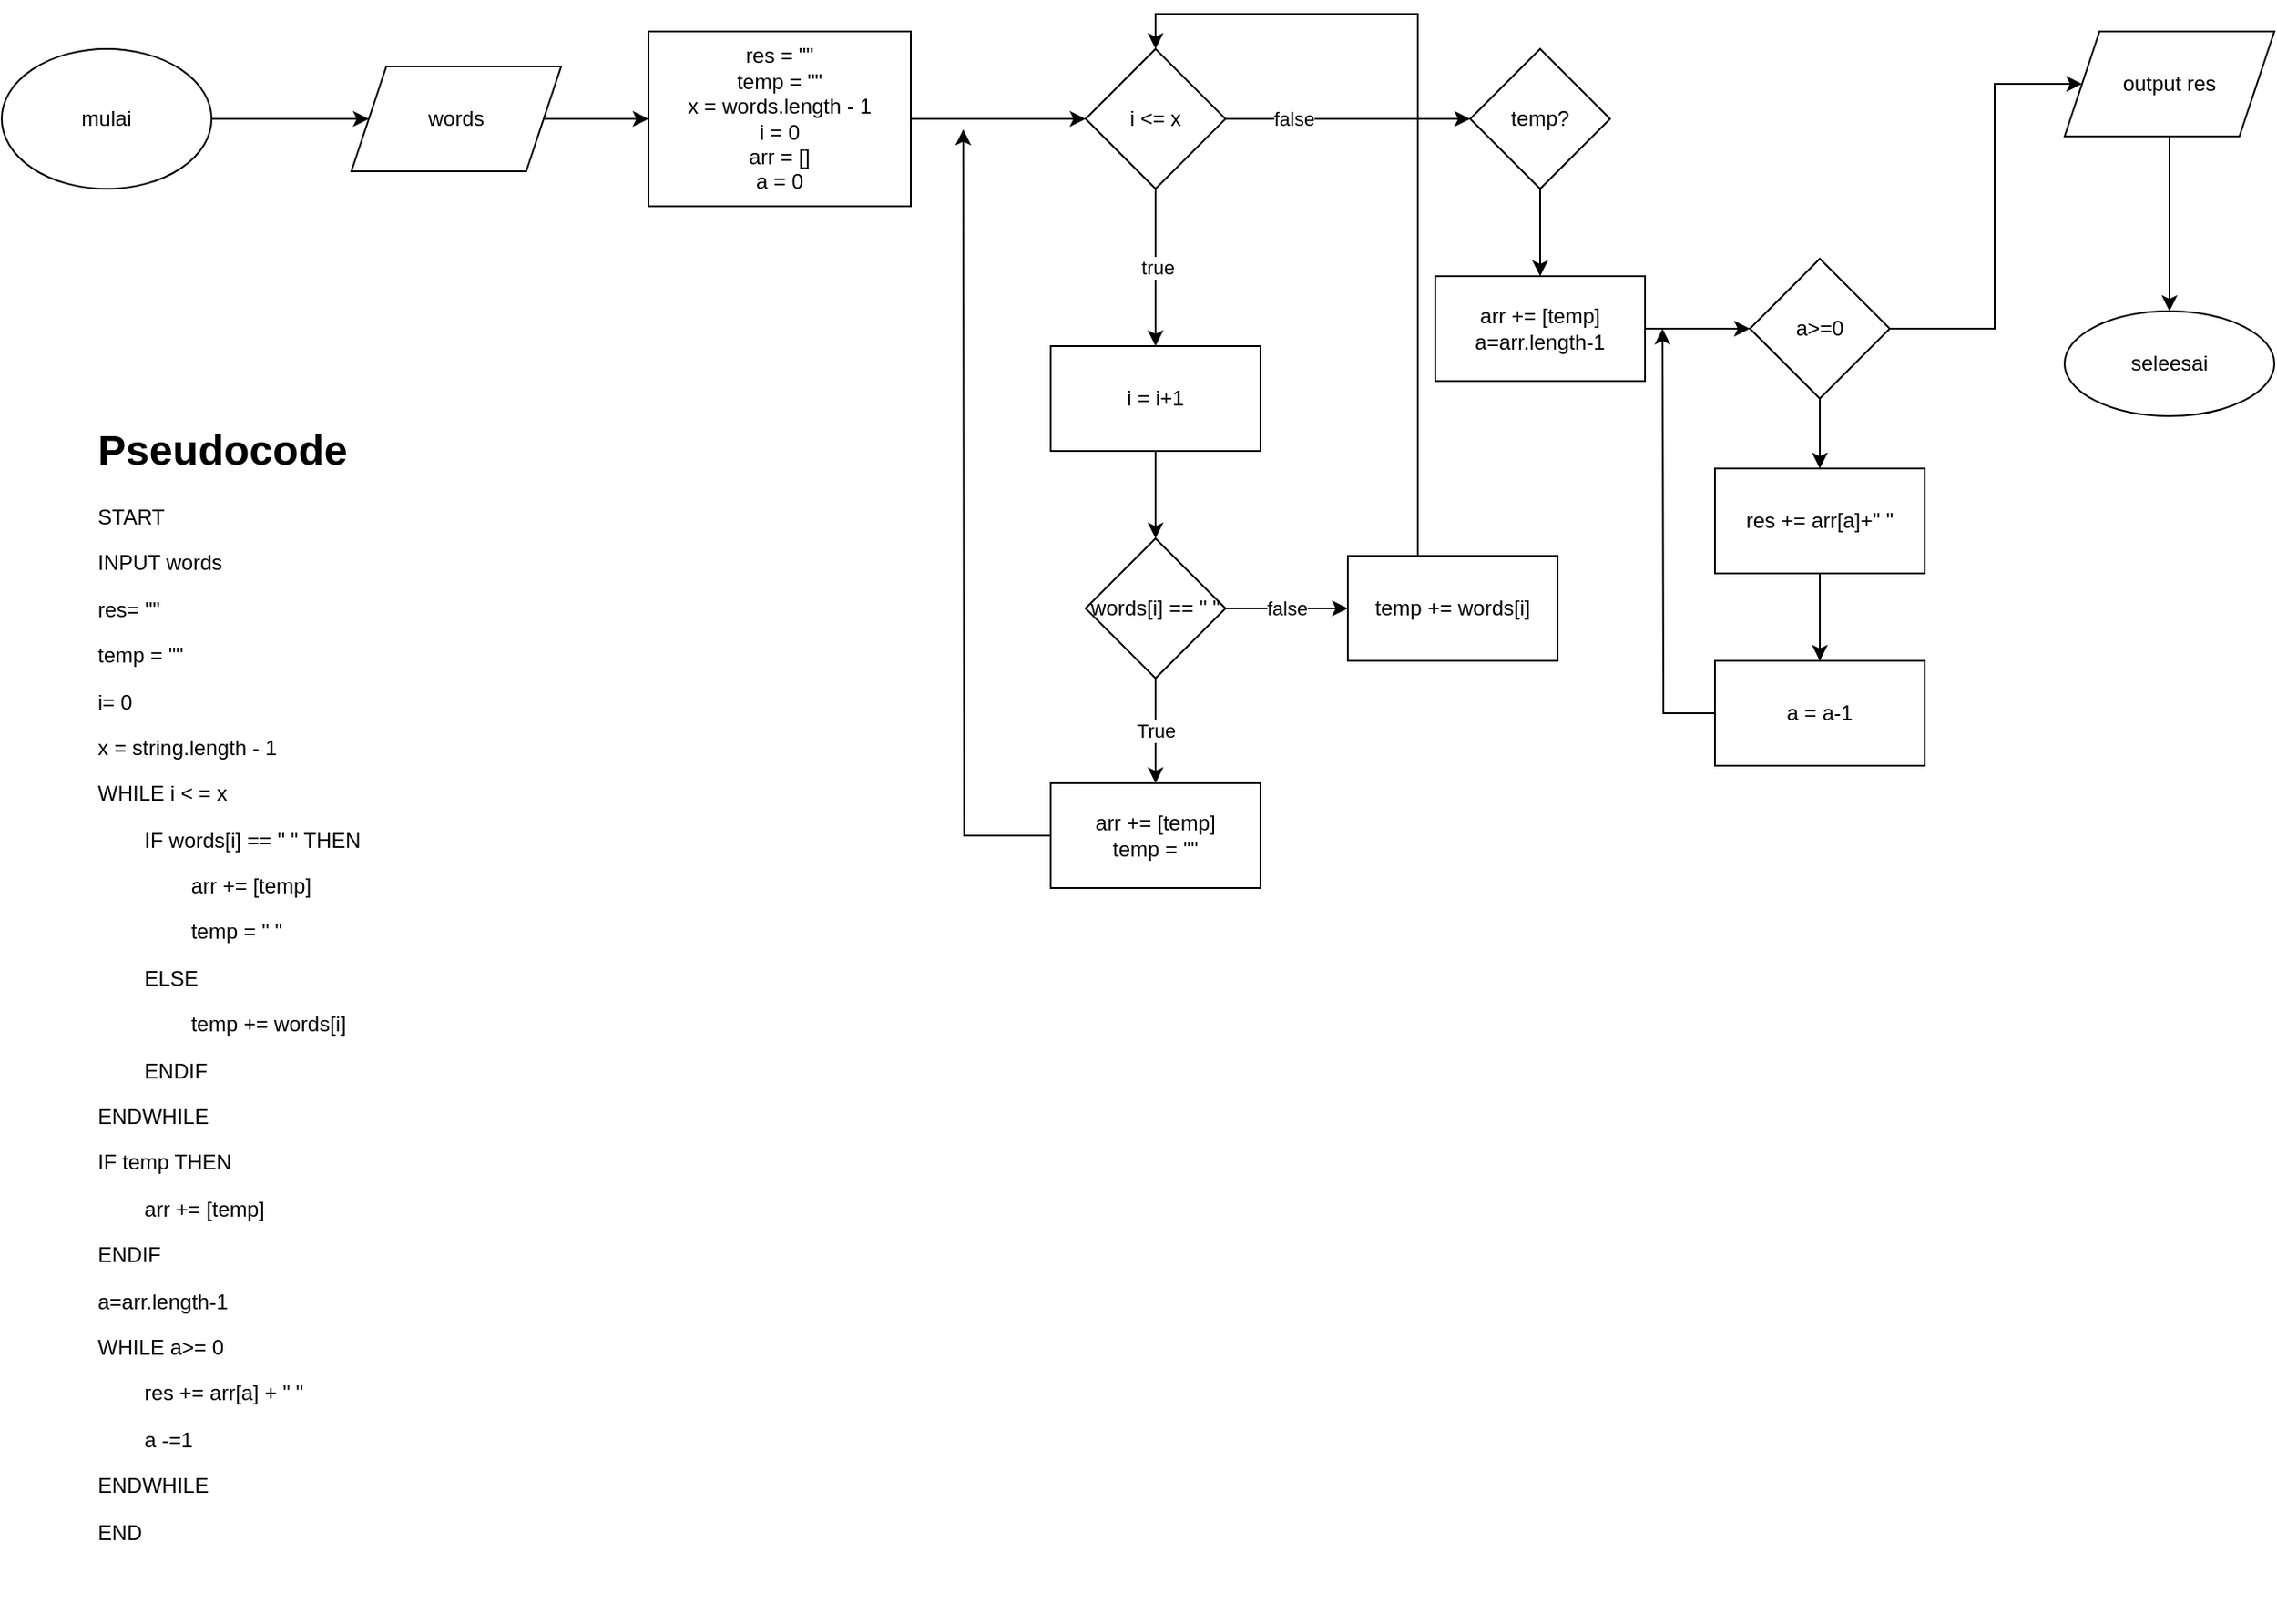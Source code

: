 <mxfile version="20.0.2" type="device"><diagram id="omonbIpvooynoCGg2yFJ" name="Page-1"><mxGraphModel dx="526" dy="273" grid="1" gridSize="10" guides="1" tooltips="1" connect="1" arrows="1" fold="1" page="1" pageScale="1" pageWidth="850" pageHeight="1100" math="0" shadow="0"><root><mxCell id="0"/><mxCell id="1" parent="0"/><mxCell id="0MltWY7FHA61aqlQrKVA-3" value="" style="edgeStyle=orthogonalEdgeStyle;rounded=0;orthogonalLoop=1;jettySize=auto;html=1;" parent="1" source="0MltWY7FHA61aqlQrKVA-1" target="0MltWY7FHA61aqlQrKVA-2" edge="1"><mxGeometry relative="1" as="geometry"/></mxCell><mxCell id="0MltWY7FHA61aqlQrKVA-1" value="mulai" style="ellipse;whiteSpace=wrap;html=1;" parent="1" vertex="1"><mxGeometry x="60" y="120" width="120" height="80" as="geometry"/></mxCell><mxCell id="0MltWY7FHA61aqlQrKVA-5" value="" style="edgeStyle=orthogonalEdgeStyle;rounded=0;orthogonalLoop=1;jettySize=auto;html=1;" parent="1" source="0MltWY7FHA61aqlQrKVA-2" target="0MltWY7FHA61aqlQrKVA-4" edge="1"><mxGeometry relative="1" as="geometry"/></mxCell><mxCell id="0MltWY7FHA61aqlQrKVA-2" value="words" style="shape=parallelogram;perimeter=parallelogramPerimeter;whiteSpace=wrap;html=1;fixedSize=1;" parent="1" vertex="1"><mxGeometry x="260" y="130" width="120" height="60" as="geometry"/></mxCell><mxCell id="0MltWY7FHA61aqlQrKVA-7" value="" style="edgeStyle=orthogonalEdgeStyle;rounded=0;orthogonalLoop=1;jettySize=auto;html=1;" parent="1" source="0MltWY7FHA61aqlQrKVA-4" target="0MltWY7FHA61aqlQrKVA-6" edge="1"><mxGeometry relative="1" as="geometry"/></mxCell><mxCell id="0MltWY7FHA61aqlQrKVA-4" value="res = &quot;&quot;&lt;br&gt;temp = &quot;&quot;&lt;br&gt;x = words.length - 1&lt;br&gt;i = 0&lt;br&gt;arr = []&lt;br&gt;a = 0" style="whiteSpace=wrap;html=1;" parent="1" vertex="1"><mxGeometry x="430" y="110" width="150" height="100" as="geometry"/></mxCell><mxCell id="0MltWY7FHA61aqlQrKVA-21" value="false" style="edgeStyle=orthogonalEdgeStyle;rounded=0;orthogonalLoop=1;jettySize=auto;html=1;entryX=0;entryY=0.5;entryDx=0;entryDy=0;" parent="1" source="0MltWY7FHA61aqlQrKVA-6" target="ybF9WXjZXTl5s7YXySEg-6" edge="1"><mxGeometry x="-0.44" relative="1" as="geometry"><mxPoint as="offset"/></mxGeometry></mxCell><mxCell id="ybF9WXjZXTl5s7YXySEg-2" value="true" style="edgeStyle=orthogonalEdgeStyle;rounded=0;orthogonalLoop=1;jettySize=auto;html=1;" edge="1" parent="1" source="0MltWY7FHA61aqlQrKVA-6"><mxGeometry relative="1" as="geometry"><mxPoint x="720" y="290" as="targetPoint"/></mxGeometry></mxCell><mxCell id="0MltWY7FHA61aqlQrKVA-6" value="i &amp;lt;= x" style="rhombus;whiteSpace=wrap;html=1;" parent="1" vertex="1"><mxGeometry x="680" y="120" width="80" height="80" as="geometry"/></mxCell><mxCell id="0MltWY7FHA61aqlQrKVA-13" value="" style="edgeStyle=orthogonalEdgeStyle;rounded=0;orthogonalLoop=1;jettySize=auto;html=1;" parent="1" source="0MltWY7FHA61aqlQrKVA-10" target="0MltWY7FHA61aqlQrKVA-12" edge="1"><mxGeometry relative="1" as="geometry"/></mxCell><mxCell id="0MltWY7FHA61aqlQrKVA-10" value="i = i+1" style="whiteSpace=wrap;html=1;" parent="1" vertex="1"><mxGeometry x="660" y="290" width="120" height="60" as="geometry"/></mxCell><mxCell id="0MltWY7FHA61aqlQrKVA-15" value="True" style="edgeStyle=orthogonalEdgeStyle;rounded=0;orthogonalLoop=1;jettySize=auto;html=1;" parent="1" source="0MltWY7FHA61aqlQrKVA-12" target="0MltWY7FHA61aqlQrKVA-14" edge="1"><mxGeometry relative="1" as="geometry"/></mxCell><mxCell id="0MltWY7FHA61aqlQrKVA-18" value="false" style="edgeStyle=orthogonalEdgeStyle;rounded=0;orthogonalLoop=1;jettySize=auto;html=1;" parent="1" source="0MltWY7FHA61aqlQrKVA-12" target="0MltWY7FHA61aqlQrKVA-17" edge="1"><mxGeometry relative="1" as="geometry"/></mxCell><mxCell id="0MltWY7FHA61aqlQrKVA-12" value="words[i] == &quot; &quot;" style="rhombus;whiteSpace=wrap;html=1;" parent="1" vertex="1"><mxGeometry x="680" y="400" width="80" height="80" as="geometry"/></mxCell><mxCell id="0MltWY7FHA61aqlQrKVA-16" style="edgeStyle=orthogonalEdgeStyle;rounded=0;orthogonalLoop=1;jettySize=auto;html=1;" parent="1" source="0MltWY7FHA61aqlQrKVA-14" edge="1"><mxGeometry relative="1" as="geometry"><mxPoint x="610" y="166" as="targetPoint"/></mxGeometry></mxCell><mxCell id="0MltWY7FHA61aqlQrKVA-14" value="arr += [temp]&lt;br&gt;temp = &quot;&quot;" style="whiteSpace=wrap;html=1;" parent="1" vertex="1"><mxGeometry x="660" y="540" width="120" height="60" as="geometry"/></mxCell><mxCell id="0MltWY7FHA61aqlQrKVA-19" style="edgeStyle=orthogonalEdgeStyle;rounded=0;orthogonalLoop=1;jettySize=auto;html=1;entryX=0.5;entryY=0;entryDx=0;entryDy=0;" parent="1" source="0MltWY7FHA61aqlQrKVA-17" target="0MltWY7FHA61aqlQrKVA-6" edge="1"><mxGeometry relative="1" as="geometry"><Array as="points"><mxPoint x="870" y="100"/><mxPoint x="720" y="100"/></Array></mxGeometry></mxCell><mxCell id="0MltWY7FHA61aqlQrKVA-17" value="temp += words[i]" style="whiteSpace=wrap;html=1;" parent="1" vertex="1"><mxGeometry x="830" y="410" width="120" height="60" as="geometry"/></mxCell><mxCell id="0MltWY7FHA61aqlQrKVA-23" value="" style="edgeStyle=orthogonalEdgeStyle;rounded=0;orthogonalLoop=1;jettySize=auto;html=1;" parent="1" source="0MltWY7FHA61aqlQrKVA-20" target="0MltWY7FHA61aqlQrKVA-22" edge="1"><mxGeometry relative="1" as="geometry"/></mxCell><mxCell id="0MltWY7FHA61aqlQrKVA-20" value="output res" style="shape=parallelogram;perimeter=parallelogramPerimeter;whiteSpace=wrap;html=1;fixedSize=1;" parent="1" vertex="1"><mxGeometry x="1240" y="110" width="120" height="60" as="geometry"/></mxCell><mxCell id="0MltWY7FHA61aqlQrKVA-22" value="seleesai" style="ellipse;whiteSpace=wrap;html=1;" parent="1" vertex="1"><mxGeometry x="1240" y="270" width="120" height="60" as="geometry"/></mxCell><mxCell id="0MltWY7FHA61aqlQrKVA-24" value="&lt;h1&gt;Pseudocode&lt;/h1&gt;&lt;p&gt;START&lt;/p&gt;&lt;p&gt;INPUT words&lt;/p&gt;&lt;p&gt;res= &quot;&quot;&lt;/p&gt;&lt;p&gt;temp = &quot;&quot;&lt;/p&gt;&lt;p&gt;i= 0&lt;/p&gt;&lt;p&gt;x = string.length - 1&lt;/p&gt;&lt;p&gt;WHILE i &amp;lt; = x&lt;/p&gt;&lt;p&gt;&lt;span style=&quot;background-color: initial; white-space: pre;&quot;&gt;&#9;&lt;/span&gt;&lt;span style=&quot;background-color: initial;&quot;&gt;IF words[i] == &quot; &quot; THEN&lt;/span&gt;&lt;br&gt;&lt;/p&gt;&lt;p&gt;&lt;span style=&quot;white-space: pre;&quot;&gt;&#9;&lt;/span&gt;&lt;span style=&quot;white-space: pre;&quot;&gt;&#9;&lt;/span&gt;arr += [temp]&lt;br&gt;&lt;/p&gt;&lt;p&gt;&lt;span style=&quot;white-space: pre;&quot;&gt;&#9;&lt;/span&gt;&lt;span style=&quot;white-space: pre;&quot;&gt;&#9;&lt;/span&gt;temp = &quot; &quot;&lt;br&gt;&lt;/p&gt;&lt;p&gt;&lt;span style=&quot;white-space: pre;&quot;&gt;&#9;&lt;/span&gt;ELSE&amp;nbsp;&lt;br&gt;&lt;/p&gt;&lt;p&gt;&lt;span style=&quot;white-space: pre;&quot;&gt;&#9;&lt;/span&gt;&lt;span style=&quot;white-space: pre;&quot;&gt;&#9;&lt;/span&gt;temp += words[i]&lt;br&gt;&lt;/p&gt;&lt;p&gt;&lt;span style=&quot;white-space: pre;&quot;&gt;&#9;&lt;/span&gt;ENDIF&lt;br&gt;&lt;/p&gt;&lt;p&gt;ENDWHILE&lt;/p&gt;&lt;p&gt;IF temp THEN&lt;/p&gt;&lt;p&gt;&lt;span style=&quot;white-space: pre;&quot;&gt;&#9;&lt;/span&gt;arr += [temp]&lt;br&gt;&lt;/p&gt;&lt;p&gt;ENDIF&lt;/p&gt;&lt;p&gt;a=arr.length-1&lt;/p&gt;&lt;p&gt;WHILE a&amp;gt;= 0&lt;/p&gt;&lt;p&gt;&lt;span style=&quot;white-space: pre;&quot;&gt;&#9;&lt;/span&gt;res += arr[a] + &quot; &quot;&lt;br&gt;&lt;/p&gt;&lt;p&gt;&lt;span style=&quot;white-space: pre;&quot;&gt;&#9;&lt;/span&gt;a -=1&lt;br&gt;&lt;/p&gt;&lt;p&gt;ENDWHILE&lt;/p&gt;&lt;p&gt;&lt;span style=&quot;background-color: initial;&quot;&gt;END&lt;/span&gt;&lt;br&gt;&lt;/p&gt;" style="text;html=1;strokeColor=none;fillColor=none;spacing=5;spacingTop=-20;whiteSpace=wrap;overflow=hidden;rounded=0;" parent="1" vertex="1"><mxGeometry x="110" y="330" width="300" height="690" as="geometry"/></mxCell><mxCell id="ybF9WXjZXTl5s7YXySEg-9" value="" style="edgeStyle=orthogonalEdgeStyle;rounded=0;orthogonalLoop=1;jettySize=auto;html=1;" edge="1" parent="1" source="ybF9WXjZXTl5s7YXySEg-6" target="ybF9WXjZXTl5s7YXySEg-8"><mxGeometry relative="1" as="geometry"/></mxCell><mxCell id="ybF9WXjZXTl5s7YXySEg-6" value="temp?" style="rhombus;whiteSpace=wrap;html=1;" vertex="1" parent="1"><mxGeometry x="900" y="120" width="80" height="80" as="geometry"/></mxCell><mxCell id="ybF9WXjZXTl5s7YXySEg-12" value="" style="edgeStyle=orthogonalEdgeStyle;rounded=0;orthogonalLoop=1;jettySize=auto;html=1;" edge="1" parent="1" source="ybF9WXjZXTl5s7YXySEg-8" target="ybF9WXjZXTl5s7YXySEg-11"><mxGeometry relative="1" as="geometry"/></mxCell><mxCell id="ybF9WXjZXTl5s7YXySEg-8" value="arr += [temp]&lt;br&gt;a=arr.length-1" style="whiteSpace=wrap;html=1;" vertex="1" parent="1"><mxGeometry x="880" y="250" width="120" height="60" as="geometry"/></mxCell><mxCell id="ybF9WXjZXTl5s7YXySEg-14" value="" style="edgeStyle=orthogonalEdgeStyle;rounded=0;orthogonalLoop=1;jettySize=auto;html=1;" edge="1" parent="1" source="ybF9WXjZXTl5s7YXySEg-11" target="ybF9WXjZXTl5s7YXySEg-13"><mxGeometry relative="1" as="geometry"/></mxCell><mxCell id="ybF9WXjZXTl5s7YXySEg-18" style="edgeStyle=orthogonalEdgeStyle;rounded=0;orthogonalLoop=1;jettySize=auto;html=1;entryX=0;entryY=0.5;entryDx=0;entryDy=0;" edge="1" parent="1" source="ybF9WXjZXTl5s7YXySEg-11" target="0MltWY7FHA61aqlQrKVA-20"><mxGeometry relative="1" as="geometry"><Array as="points"><mxPoint x="1200" y="280"/><mxPoint x="1200" y="140"/></Array></mxGeometry></mxCell><mxCell id="ybF9WXjZXTl5s7YXySEg-11" value="a&amp;gt;=0" style="rhombus;whiteSpace=wrap;html=1;" vertex="1" parent="1"><mxGeometry x="1060" y="240" width="80" height="80" as="geometry"/></mxCell><mxCell id="ybF9WXjZXTl5s7YXySEg-16" value="" style="edgeStyle=orthogonalEdgeStyle;rounded=0;orthogonalLoop=1;jettySize=auto;html=1;" edge="1" parent="1" source="ybF9WXjZXTl5s7YXySEg-13" target="ybF9WXjZXTl5s7YXySEg-15"><mxGeometry relative="1" as="geometry"/></mxCell><mxCell id="ybF9WXjZXTl5s7YXySEg-13" value="res += arr[a]+&quot; &quot;" style="whiteSpace=wrap;html=1;" vertex="1" parent="1"><mxGeometry x="1040" y="360" width="120" height="60" as="geometry"/></mxCell><mxCell id="ybF9WXjZXTl5s7YXySEg-17" style="edgeStyle=orthogonalEdgeStyle;rounded=0;orthogonalLoop=1;jettySize=auto;html=1;" edge="1" parent="1" source="ybF9WXjZXTl5s7YXySEg-15"><mxGeometry relative="1" as="geometry"><mxPoint x="1010" y="280" as="targetPoint"/></mxGeometry></mxCell><mxCell id="ybF9WXjZXTl5s7YXySEg-15" value="a = a-1" style="whiteSpace=wrap;html=1;" vertex="1" parent="1"><mxGeometry x="1040" y="470" width="120" height="60" as="geometry"/></mxCell></root></mxGraphModel></diagram></mxfile>
